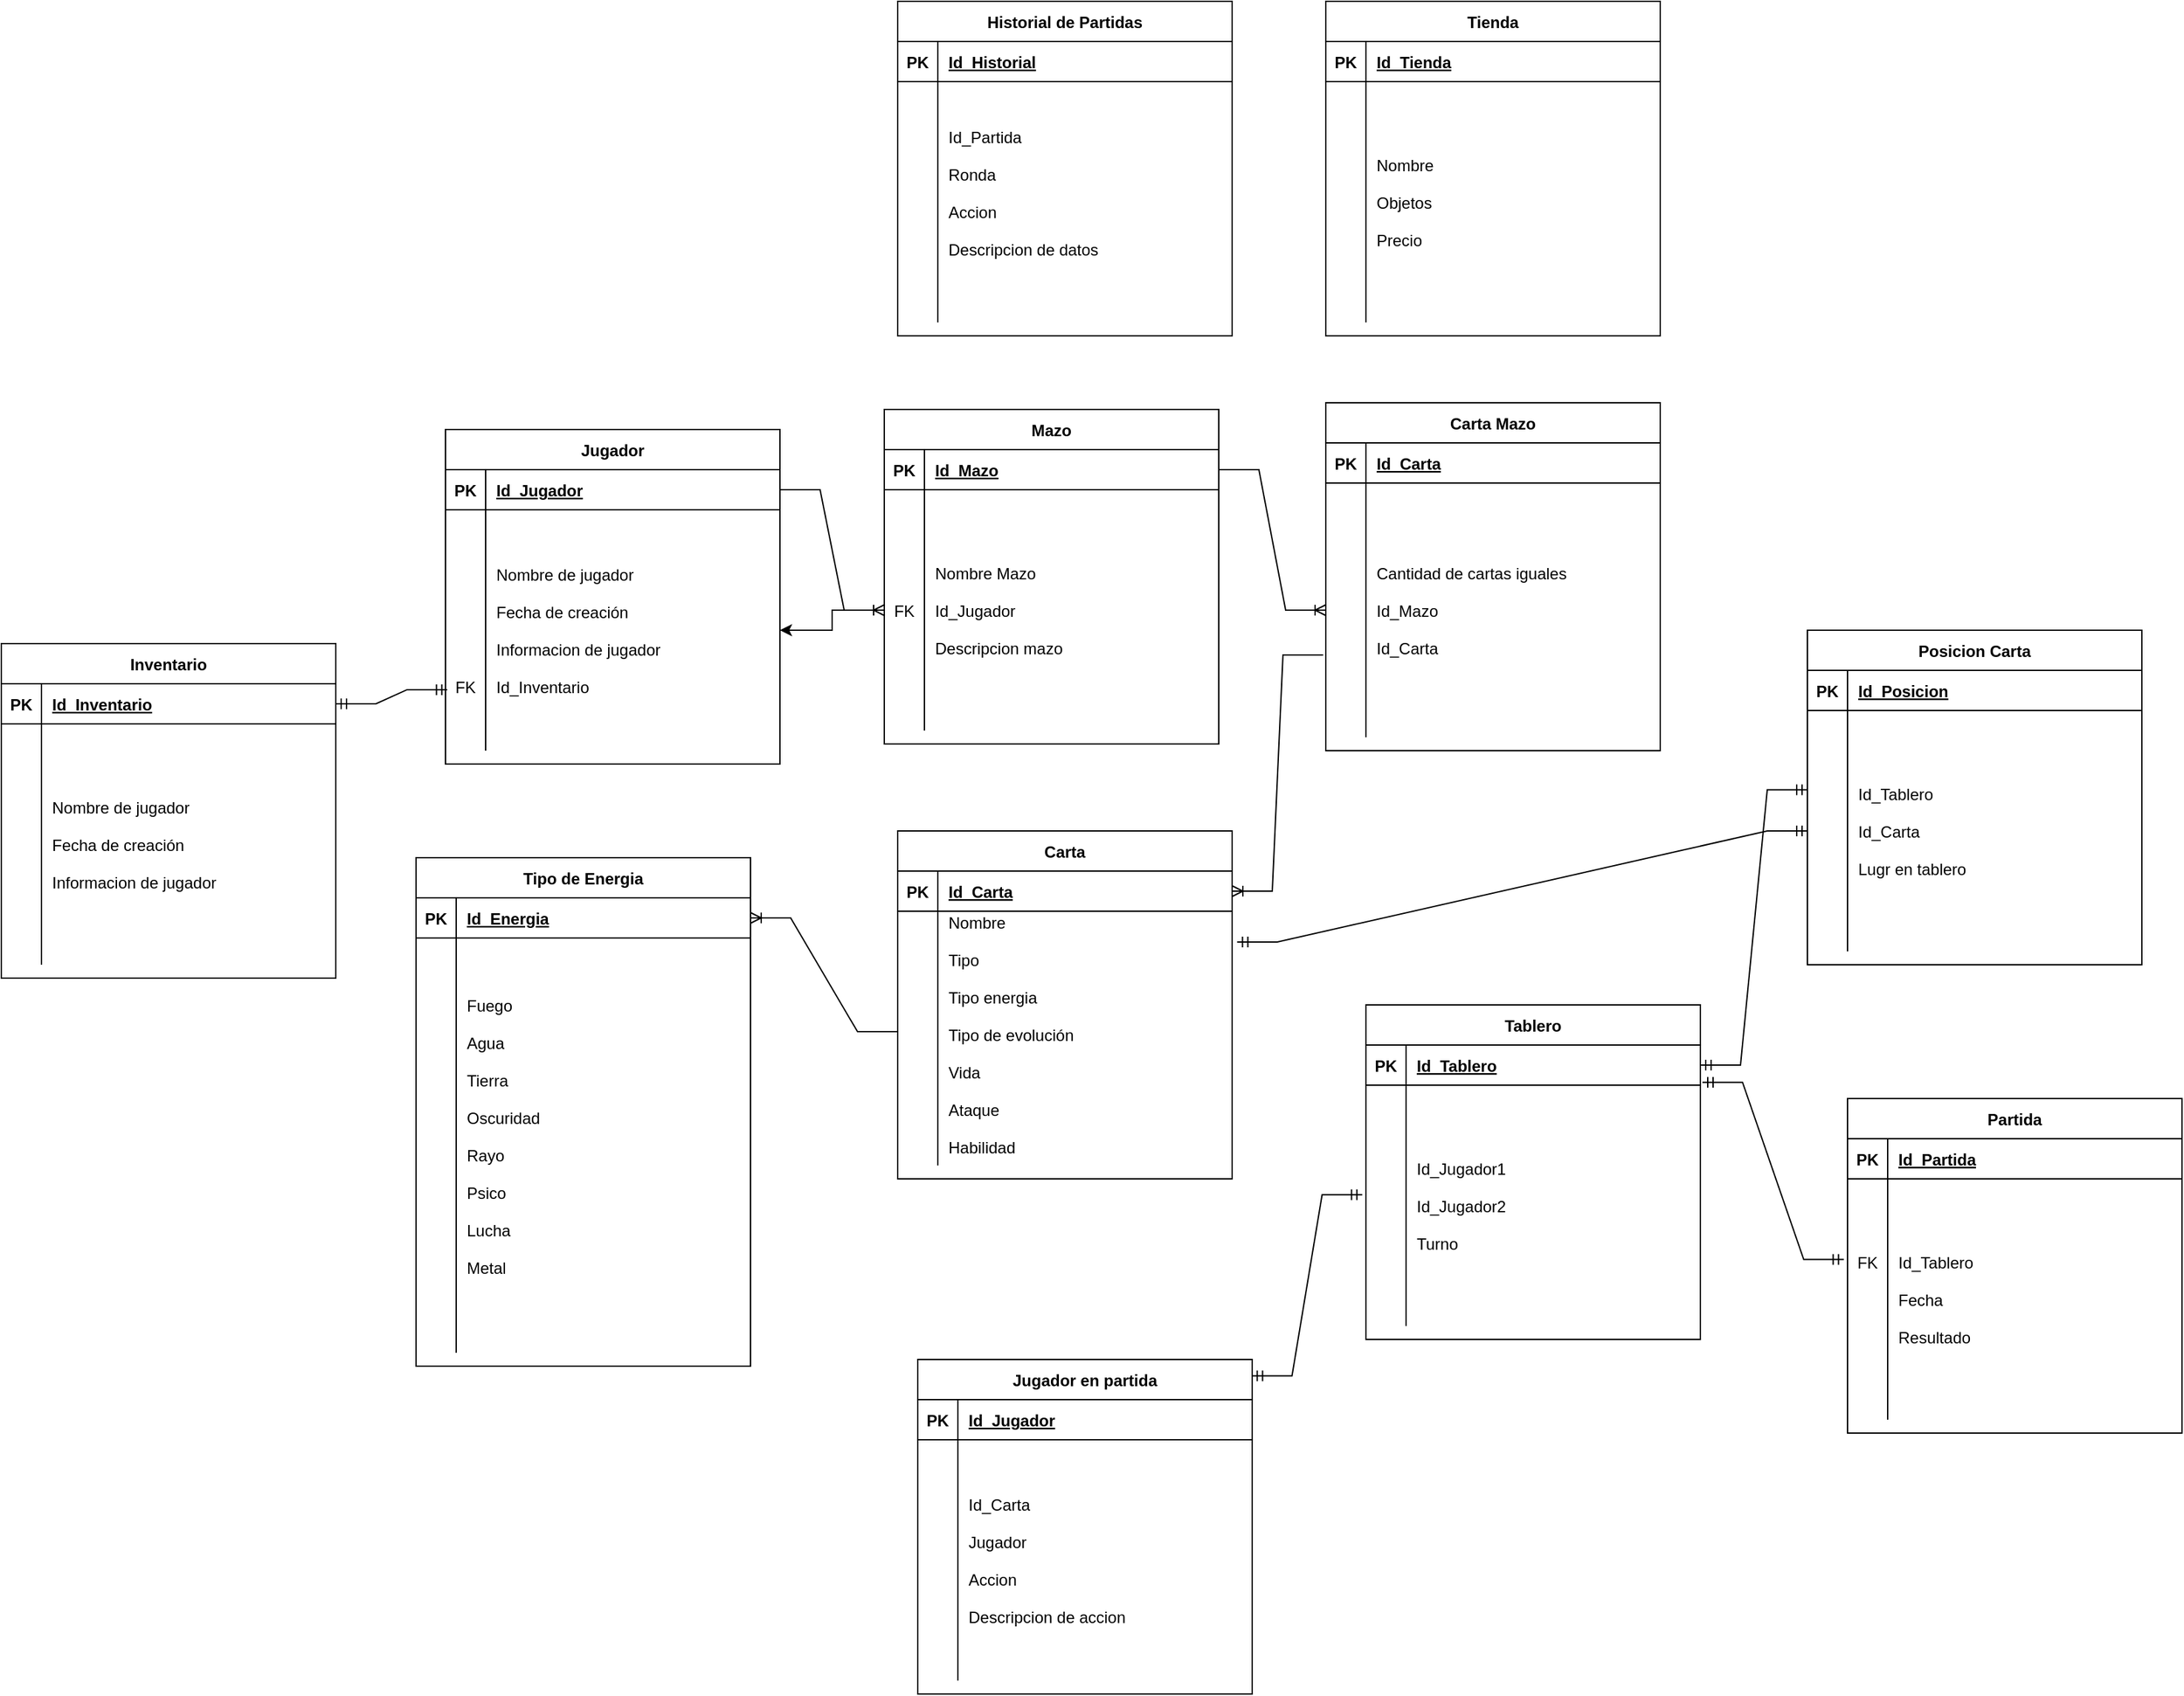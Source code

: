 <mxfile version="24.2.5" type="device">
  <diagram id="R2lEEEUBdFMjLlhIrx00" name="Page-1">
    <mxGraphModel dx="4409" dy="3536" grid="1" gridSize="10" guides="1" tooltips="1" connect="1" arrows="1" fold="1" page="1" pageScale="1" pageWidth="850" pageHeight="1100" math="0" shadow="0" extFonts="Permanent Marker^https://fonts.googleapis.com/css?family=Permanent+Marker">
      <root>
        <mxCell id="0" />
        <mxCell id="1" parent="0" />
        <mxCell id="C-vyLk0tnHw3VtMMgP7b-23" value="Carta" style="shape=table;startSize=30;container=1;collapsible=1;childLayout=tableLayout;fixedRows=1;rowLines=0;fontStyle=1;align=center;resizeLast=1;" parent="1" vertex="1">
          <mxGeometry x="-440" y="-10" width="250" height="260.0" as="geometry" />
        </mxCell>
        <mxCell id="C-vyLk0tnHw3VtMMgP7b-24" value="" style="shape=partialRectangle;collapsible=0;dropTarget=0;pointerEvents=0;fillColor=none;points=[[0,0.5],[1,0.5]];portConstraint=eastwest;top=0;left=0;right=0;bottom=1;" parent="C-vyLk0tnHw3VtMMgP7b-23" vertex="1">
          <mxGeometry y="30" width="250" height="30" as="geometry" />
        </mxCell>
        <mxCell id="C-vyLk0tnHw3VtMMgP7b-25" value="PK" style="shape=partialRectangle;overflow=hidden;connectable=0;fillColor=none;top=0;left=0;bottom=0;right=0;fontStyle=1;" parent="C-vyLk0tnHw3VtMMgP7b-24" vertex="1">
          <mxGeometry width="30" height="30" as="geometry">
            <mxRectangle width="30" height="30" as="alternateBounds" />
          </mxGeometry>
        </mxCell>
        <mxCell id="C-vyLk0tnHw3VtMMgP7b-26" value="Id_Carta" style="shape=partialRectangle;overflow=hidden;connectable=0;fillColor=none;top=0;left=0;bottom=0;right=0;align=left;spacingLeft=6;fontStyle=5;" parent="C-vyLk0tnHw3VtMMgP7b-24" vertex="1">
          <mxGeometry x="30" width="220" height="30" as="geometry">
            <mxRectangle width="220" height="30" as="alternateBounds" />
          </mxGeometry>
        </mxCell>
        <mxCell id="C-vyLk0tnHw3VtMMgP7b-27" value="" style="shape=partialRectangle;collapsible=0;dropTarget=0;pointerEvents=0;fillColor=none;points=[[0,0.5],[1,0.5]];portConstraint=eastwest;top=0;left=0;right=0;bottom=0;" parent="C-vyLk0tnHw3VtMMgP7b-23" vertex="1">
          <mxGeometry y="60" width="250" height="190" as="geometry" />
        </mxCell>
        <mxCell id="C-vyLk0tnHw3VtMMgP7b-28" value="" style="shape=partialRectangle;overflow=hidden;connectable=0;fillColor=none;top=0;left=0;bottom=0;right=0;" parent="C-vyLk0tnHw3VtMMgP7b-27" vertex="1">
          <mxGeometry width="30" height="190" as="geometry">
            <mxRectangle width="30" height="190" as="alternateBounds" />
          </mxGeometry>
        </mxCell>
        <mxCell id="C-vyLk0tnHw3VtMMgP7b-29" value="Nombre&#xa;&#xa;Tipo&#xa;&#xa;Tipo energia&#xa;&#xa;Tipo de evolución&#xa;&#xa;Vida&#xa;&#xa;Ataque&#xa;&#xa;Habilidad&#xa;" style="shape=partialRectangle;overflow=hidden;connectable=0;fillColor=none;top=0;left=0;bottom=0;right=0;align=left;spacingLeft=6;" parent="C-vyLk0tnHw3VtMMgP7b-27" vertex="1">
          <mxGeometry x="30" width="220" height="190" as="geometry">
            <mxRectangle width="220" height="190" as="alternateBounds" />
          </mxGeometry>
        </mxCell>
        <mxCell id="9z-t8cbsEby7GWOuTEE1-1" value="Mazo" style="shape=table;startSize=30;container=1;collapsible=1;childLayout=tableLayout;fixedRows=1;rowLines=0;fontStyle=1;align=center;resizeLast=1;" parent="1" vertex="1">
          <mxGeometry x="-450" y="-325" width="250" height="250" as="geometry" />
        </mxCell>
        <mxCell id="9z-t8cbsEby7GWOuTEE1-2" value="" style="shape=partialRectangle;collapsible=0;dropTarget=0;pointerEvents=0;fillColor=none;points=[[0,0.5],[1,0.5]];portConstraint=eastwest;top=0;left=0;right=0;bottom=1;" parent="9z-t8cbsEby7GWOuTEE1-1" vertex="1">
          <mxGeometry y="30" width="250" height="30" as="geometry" />
        </mxCell>
        <mxCell id="9z-t8cbsEby7GWOuTEE1-3" value="PK" style="shape=partialRectangle;overflow=hidden;connectable=0;fillColor=none;top=0;left=0;bottom=0;right=0;fontStyle=1;" parent="9z-t8cbsEby7GWOuTEE1-2" vertex="1">
          <mxGeometry width="30" height="30" as="geometry">
            <mxRectangle width="30" height="30" as="alternateBounds" />
          </mxGeometry>
        </mxCell>
        <mxCell id="9z-t8cbsEby7GWOuTEE1-4" value="Id_Mazo" style="shape=partialRectangle;overflow=hidden;connectable=0;fillColor=none;top=0;left=0;bottom=0;right=0;align=left;spacingLeft=6;fontStyle=5;" parent="9z-t8cbsEby7GWOuTEE1-2" vertex="1">
          <mxGeometry x="30" width="220" height="30" as="geometry">
            <mxRectangle width="220" height="30" as="alternateBounds" />
          </mxGeometry>
        </mxCell>
        <mxCell id="9z-t8cbsEby7GWOuTEE1-5" value="" style="shape=partialRectangle;collapsible=0;dropTarget=0;pointerEvents=0;fillColor=none;points=[[0,0.5],[1,0.5]];portConstraint=eastwest;top=0;left=0;right=0;bottom=0;" parent="9z-t8cbsEby7GWOuTEE1-1" vertex="1">
          <mxGeometry y="60" width="250" height="180" as="geometry" />
        </mxCell>
        <mxCell id="9z-t8cbsEby7GWOuTEE1-6" value="FK" style="shape=partialRectangle;overflow=hidden;connectable=0;fillColor=none;top=0;left=0;bottom=0;right=0;" parent="9z-t8cbsEby7GWOuTEE1-5" vertex="1">
          <mxGeometry width="30" height="180" as="geometry">
            <mxRectangle width="30" height="180" as="alternateBounds" />
          </mxGeometry>
        </mxCell>
        <mxCell id="9z-t8cbsEby7GWOuTEE1-7" value="Nombre Mazo&#xa;&#xa;Id_Jugador&#xa;&#xa;Descripcion mazo" style="shape=partialRectangle;overflow=hidden;connectable=0;fillColor=none;top=0;left=0;bottom=0;right=0;align=left;spacingLeft=6;" parent="9z-t8cbsEby7GWOuTEE1-5" vertex="1">
          <mxGeometry x="30" width="220" height="180" as="geometry">
            <mxRectangle width="220" height="180" as="alternateBounds" />
          </mxGeometry>
        </mxCell>
        <mxCell id="9z-t8cbsEby7GWOuTEE1-8" value="Jugador" style="shape=table;startSize=30;container=1;collapsible=1;childLayout=tableLayout;fixedRows=1;rowLines=0;fontStyle=1;align=center;resizeLast=1;" parent="1" vertex="1">
          <mxGeometry x="-778" y="-310" width="250" height="250" as="geometry" />
        </mxCell>
        <mxCell id="9z-t8cbsEby7GWOuTEE1-9" value="" style="shape=partialRectangle;collapsible=0;dropTarget=0;pointerEvents=0;fillColor=none;points=[[0,0.5],[1,0.5]];portConstraint=eastwest;top=0;left=0;right=0;bottom=1;" parent="9z-t8cbsEby7GWOuTEE1-8" vertex="1">
          <mxGeometry y="30" width="250" height="30" as="geometry" />
        </mxCell>
        <mxCell id="9z-t8cbsEby7GWOuTEE1-10" value="PK" style="shape=partialRectangle;overflow=hidden;connectable=0;fillColor=none;top=0;left=0;bottom=0;right=0;fontStyle=1;" parent="9z-t8cbsEby7GWOuTEE1-9" vertex="1">
          <mxGeometry width="30" height="30" as="geometry">
            <mxRectangle width="30" height="30" as="alternateBounds" />
          </mxGeometry>
        </mxCell>
        <mxCell id="9z-t8cbsEby7GWOuTEE1-11" value="Id_Jugador" style="shape=partialRectangle;overflow=hidden;connectable=0;fillColor=none;top=0;left=0;bottom=0;right=0;align=left;spacingLeft=6;fontStyle=5;" parent="9z-t8cbsEby7GWOuTEE1-9" vertex="1">
          <mxGeometry x="30" width="220" height="30" as="geometry">
            <mxRectangle width="220" height="30" as="alternateBounds" />
          </mxGeometry>
        </mxCell>
        <mxCell id="9z-t8cbsEby7GWOuTEE1-12" value="" style="shape=partialRectangle;collapsible=0;dropTarget=0;pointerEvents=0;fillColor=none;points=[[0,0.5],[1,0.5]];portConstraint=eastwest;top=0;left=0;right=0;bottom=0;" parent="9z-t8cbsEby7GWOuTEE1-8" vertex="1">
          <mxGeometry y="60" width="250" height="180" as="geometry" />
        </mxCell>
        <mxCell id="9z-t8cbsEby7GWOuTEE1-13" value="&#xa;&#xa;&#xa;&#xa;&#xa;&#xa;FK" style="shape=partialRectangle;overflow=hidden;connectable=0;fillColor=none;top=0;left=0;bottom=0;right=0;" parent="9z-t8cbsEby7GWOuTEE1-12" vertex="1">
          <mxGeometry width="30" height="180" as="geometry">
            <mxRectangle width="30" height="180" as="alternateBounds" />
          </mxGeometry>
        </mxCell>
        <mxCell id="9z-t8cbsEby7GWOuTEE1-14" value="Nombre de jugador&#xa;&#xa;Fecha de creación &#xa;&#xa;Informacion de jugador&#xa;&#xa;Id_Inventario" style="shape=partialRectangle;overflow=hidden;connectable=0;fillColor=none;top=0;left=0;bottom=0;right=0;align=left;spacingLeft=6;" parent="9z-t8cbsEby7GWOuTEE1-12" vertex="1">
          <mxGeometry x="30" width="220" height="180" as="geometry">
            <mxRectangle width="220" height="180" as="alternateBounds" />
          </mxGeometry>
        </mxCell>
        <mxCell id="9z-t8cbsEby7GWOuTEE1-15" value="Partida" style="shape=table;startSize=30;container=1;collapsible=1;childLayout=tableLayout;fixedRows=1;rowLines=0;fontStyle=1;align=center;resizeLast=1;" parent="1" vertex="1">
          <mxGeometry x="270" y="190" width="250" height="250" as="geometry" />
        </mxCell>
        <mxCell id="9z-t8cbsEby7GWOuTEE1-16" value="" style="shape=partialRectangle;collapsible=0;dropTarget=0;pointerEvents=0;fillColor=none;points=[[0,0.5],[1,0.5]];portConstraint=eastwest;top=0;left=0;right=0;bottom=1;" parent="9z-t8cbsEby7GWOuTEE1-15" vertex="1">
          <mxGeometry y="30" width="250" height="30" as="geometry" />
        </mxCell>
        <mxCell id="9z-t8cbsEby7GWOuTEE1-17" value="PK" style="shape=partialRectangle;overflow=hidden;connectable=0;fillColor=none;top=0;left=0;bottom=0;right=0;fontStyle=1;" parent="9z-t8cbsEby7GWOuTEE1-16" vertex="1">
          <mxGeometry width="30" height="30" as="geometry">
            <mxRectangle width="30" height="30" as="alternateBounds" />
          </mxGeometry>
        </mxCell>
        <mxCell id="9z-t8cbsEby7GWOuTEE1-18" value="Id_Partida" style="shape=partialRectangle;overflow=hidden;connectable=0;fillColor=none;top=0;left=0;bottom=0;right=0;align=left;spacingLeft=6;fontStyle=5;" parent="9z-t8cbsEby7GWOuTEE1-16" vertex="1">
          <mxGeometry x="30" width="220" height="30" as="geometry">
            <mxRectangle width="220" height="30" as="alternateBounds" />
          </mxGeometry>
        </mxCell>
        <mxCell id="9z-t8cbsEby7GWOuTEE1-19" value="" style="shape=partialRectangle;collapsible=0;dropTarget=0;pointerEvents=0;fillColor=none;points=[[0,0.5],[1,0.5]];portConstraint=eastwest;top=0;left=0;right=0;bottom=0;" parent="9z-t8cbsEby7GWOuTEE1-15" vertex="1">
          <mxGeometry y="60" width="250" height="180" as="geometry" />
        </mxCell>
        <mxCell id="9z-t8cbsEby7GWOuTEE1-20" value="FK&#xa;&#xa;&#xa;&#xa;" style="shape=partialRectangle;overflow=hidden;connectable=0;fillColor=none;top=0;left=0;bottom=0;right=0;" parent="9z-t8cbsEby7GWOuTEE1-19" vertex="1">
          <mxGeometry width="30" height="180" as="geometry">
            <mxRectangle width="30" height="180" as="alternateBounds" />
          </mxGeometry>
        </mxCell>
        <mxCell id="9z-t8cbsEby7GWOuTEE1-21" value="Id_Tablero&#xa;&#xa;Fecha&#xa;&#xa;Resultado" style="shape=partialRectangle;overflow=hidden;connectable=0;fillColor=none;top=0;left=0;bottom=0;right=0;align=left;spacingLeft=6;" parent="9z-t8cbsEby7GWOuTEE1-19" vertex="1">
          <mxGeometry x="30" width="220" height="180" as="geometry">
            <mxRectangle width="220" height="180" as="alternateBounds" />
          </mxGeometry>
        </mxCell>
        <mxCell id="9z-t8cbsEby7GWOuTEE1-22" value="Tipo de Energia" style="shape=table;startSize=30;container=1;collapsible=1;childLayout=tableLayout;fixedRows=1;rowLines=0;fontStyle=1;align=center;resizeLast=1;" parent="1" vertex="1">
          <mxGeometry x="-800" y="10" width="250" height="380" as="geometry" />
        </mxCell>
        <mxCell id="9z-t8cbsEby7GWOuTEE1-23" value="" style="shape=partialRectangle;collapsible=0;dropTarget=0;pointerEvents=0;fillColor=none;points=[[0,0.5],[1,0.5]];portConstraint=eastwest;top=0;left=0;right=0;bottom=1;" parent="9z-t8cbsEby7GWOuTEE1-22" vertex="1">
          <mxGeometry y="30" width="250" height="30" as="geometry" />
        </mxCell>
        <mxCell id="9z-t8cbsEby7GWOuTEE1-24" value="PK" style="shape=partialRectangle;overflow=hidden;connectable=0;fillColor=none;top=0;left=0;bottom=0;right=0;fontStyle=1;" parent="9z-t8cbsEby7GWOuTEE1-23" vertex="1">
          <mxGeometry width="30" height="30" as="geometry">
            <mxRectangle width="30" height="30" as="alternateBounds" />
          </mxGeometry>
        </mxCell>
        <mxCell id="9z-t8cbsEby7GWOuTEE1-25" value="Id_Energia" style="shape=partialRectangle;overflow=hidden;connectable=0;fillColor=none;top=0;left=0;bottom=0;right=0;align=left;spacingLeft=6;fontStyle=5;" parent="9z-t8cbsEby7GWOuTEE1-23" vertex="1">
          <mxGeometry x="30" width="220" height="30" as="geometry">
            <mxRectangle width="220" height="30" as="alternateBounds" />
          </mxGeometry>
        </mxCell>
        <mxCell id="9z-t8cbsEby7GWOuTEE1-26" value="" style="shape=partialRectangle;collapsible=0;dropTarget=0;pointerEvents=0;fillColor=none;points=[[0,0.5],[1,0.5]];portConstraint=eastwest;top=0;left=0;right=0;bottom=0;" parent="9z-t8cbsEby7GWOuTEE1-22" vertex="1">
          <mxGeometry y="60" width="250" height="310" as="geometry" />
        </mxCell>
        <mxCell id="9z-t8cbsEby7GWOuTEE1-27" value="" style="shape=partialRectangle;overflow=hidden;connectable=0;fillColor=none;top=0;left=0;bottom=0;right=0;" parent="9z-t8cbsEby7GWOuTEE1-26" vertex="1">
          <mxGeometry width="30" height="310" as="geometry">
            <mxRectangle width="30" height="310" as="alternateBounds" />
          </mxGeometry>
        </mxCell>
        <mxCell id="9z-t8cbsEby7GWOuTEE1-28" value="Fuego&#xa;&#xa;Agua &#xa;&#xa;Tierra &#xa;&#xa;Oscuridad&#xa;&#xa;Rayo&#xa;&#xa;Psico&#xa;&#xa;Lucha &#xa;&#xa;Metal&#xa;" style="shape=partialRectangle;overflow=hidden;connectable=0;fillColor=none;top=0;left=0;bottom=0;right=0;align=left;spacingLeft=6;" parent="9z-t8cbsEby7GWOuTEE1-26" vertex="1">
          <mxGeometry x="30" width="220" height="310" as="geometry">
            <mxRectangle width="220" height="310" as="alternateBounds" />
          </mxGeometry>
        </mxCell>
        <mxCell id="9z-t8cbsEby7GWOuTEE1-29" value="Historial de Partidas" style="shape=table;startSize=30;container=1;collapsible=1;childLayout=tableLayout;fixedRows=1;rowLines=0;fontStyle=1;align=center;resizeLast=1;" parent="1" vertex="1">
          <mxGeometry x="-440" y="-630" width="250" height="250" as="geometry" />
        </mxCell>
        <mxCell id="9z-t8cbsEby7GWOuTEE1-30" value="" style="shape=partialRectangle;collapsible=0;dropTarget=0;pointerEvents=0;fillColor=none;points=[[0,0.5],[1,0.5]];portConstraint=eastwest;top=0;left=0;right=0;bottom=1;" parent="9z-t8cbsEby7GWOuTEE1-29" vertex="1">
          <mxGeometry y="30" width="250" height="30" as="geometry" />
        </mxCell>
        <mxCell id="9z-t8cbsEby7GWOuTEE1-31" value="PK" style="shape=partialRectangle;overflow=hidden;connectable=0;fillColor=none;top=0;left=0;bottom=0;right=0;fontStyle=1;" parent="9z-t8cbsEby7GWOuTEE1-30" vertex="1">
          <mxGeometry width="30" height="30" as="geometry">
            <mxRectangle width="30" height="30" as="alternateBounds" />
          </mxGeometry>
        </mxCell>
        <mxCell id="9z-t8cbsEby7GWOuTEE1-32" value="Id_Historial" style="shape=partialRectangle;overflow=hidden;connectable=0;fillColor=none;top=0;left=0;bottom=0;right=0;align=left;spacingLeft=6;fontStyle=5;" parent="9z-t8cbsEby7GWOuTEE1-30" vertex="1">
          <mxGeometry x="30" width="220" height="30" as="geometry">
            <mxRectangle width="220" height="30" as="alternateBounds" />
          </mxGeometry>
        </mxCell>
        <mxCell id="9z-t8cbsEby7GWOuTEE1-33" value="" style="shape=partialRectangle;collapsible=0;dropTarget=0;pointerEvents=0;fillColor=none;points=[[0,0.5],[1,0.5]];portConstraint=eastwest;top=0;left=0;right=0;bottom=0;" parent="9z-t8cbsEby7GWOuTEE1-29" vertex="1">
          <mxGeometry y="60" width="250" height="180" as="geometry" />
        </mxCell>
        <mxCell id="9z-t8cbsEby7GWOuTEE1-34" value="" style="shape=partialRectangle;overflow=hidden;connectable=0;fillColor=none;top=0;left=0;bottom=0;right=0;" parent="9z-t8cbsEby7GWOuTEE1-33" vertex="1">
          <mxGeometry width="30" height="180" as="geometry">
            <mxRectangle width="30" height="180" as="alternateBounds" />
          </mxGeometry>
        </mxCell>
        <mxCell id="9z-t8cbsEby7GWOuTEE1-35" value="Id_Partida &#xa;&#xa;Ronda&#xa;&#xa;Accion&#xa;&#xa;Descripcion de datos&#xa;" style="shape=partialRectangle;overflow=hidden;connectable=0;fillColor=none;top=0;left=0;bottom=0;right=0;align=left;spacingLeft=6;" parent="9z-t8cbsEby7GWOuTEE1-33" vertex="1">
          <mxGeometry x="30" width="220" height="180" as="geometry">
            <mxRectangle width="220" height="180" as="alternateBounds" />
          </mxGeometry>
        </mxCell>
        <mxCell id="9z-t8cbsEby7GWOuTEE1-36" value="Inventario" style="shape=table;startSize=30;container=1;collapsible=1;childLayout=tableLayout;fixedRows=1;rowLines=0;fontStyle=1;align=center;resizeLast=1;" parent="1" vertex="1">
          <mxGeometry x="-1110" y="-150" width="250" height="250" as="geometry" />
        </mxCell>
        <mxCell id="9z-t8cbsEby7GWOuTEE1-37" value="" style="shape=partialRectangle;collapsible=0;dropTarget=0;pointerEvents=0;fillColor=none;points=[[0,0.5],[1,0.5]];portConstraint=eastwest;top=0;left=0;right=0;bottom=1;" parent="9z-t8cbsEby7GWOuTEE1-36" vertex="1">
          <mxGeometry y="30" width="250" height="30" as="geometry" />
        </mxCell>
        <mxCell id="9z-t8cbsEby7GWOuTEE1-38" value="PK" style="shape=partialRectangle;overflow=hidden;connectable=0;fillColor=none;top=0;left=0;bottom=0;right=0;fontStyle=1;" parent="9z-t8cbsEby7GWOuTEE1-37" vertex="1">
          <mxGeometry width="30" height="30" as="geometry">
            <mxRectangle width="30" height="30" as="alternateBounds" />
          </mxGeometry>
        </mxCell>
        <mxCell id="9z-t8cbsEby7GWOuTEE1-39" value="Id_Inventario" style="shape=partialRectangle;overflow=hidden;connectable=0;fillColor=none;top=0;left=0;bottom=0;right=0;align=left;spacingLeft=6;fontStyle=5;" parent="9z-t8cbsEby7GWOuTEE1-37" vertex="1">
          <mxGeometry x="30" width="220" height="30" as="geometry">
            <mxRectangle width="220" height="30" as="alternateBounds" />
          </mxGeometry>
        </mxCell>
        <mxCell id="9z-t8cbsEby7GWOuTEE1-40" value="" style="shape=partialRectangle;collapsible=0;dropTarget=0;pointerEvents=0;fillColor=none;points=[[0,0.5],[1,0.5]];portConstraint=eastwest;top=0;left=0;right=0;bottom=0;" parent="9z-t8cbsEby7GWOuTEE1-36" vertex="1">
          <mxGeometry y="60" width="250" height="180" as="geometry" />
        </mxCell>
        <mxCell id="9z-t8cbsEby7GWOuTEE1-41" value="&#xa;" style="shape=partialRectangle;overflow=hidden;connectable=0;fillColor=none;top=0;left=0;bottom=0;right=0;" parent="9z-t8cbsEby7GWOuTEE1-40" vertex="1">
          <mxGeometry width="30" height="180" as="geometry">
            <mxRectangle width="30" height="180" as="alternateBounds" />
          </mxGeometry>
        </mxCell>
        <mxCell id="9z-t8cbsEby7GWOuTEE1-42" value="Nombre de jugador&#xa;&#xa;Fecha de creación &#xa;&#xa;Informacion de jugador" style="shape=partialRectangle;overflow=hidden;connectable=0;fillColor=none;top=0;left=0;bottom=0;right=0;align=left;spacingLeft=6;" parent="9z-t8cbsEby7GWOuTEE1-40" vertex="1">
          <mxGeometry x="30" width="220" height="180" as="geometry">
            <mxRectangle width="220" height="180" as="alternateBounds" />
          </mxGeometry>
        </mxCell>
        <mxCell id="yy5M8kLQ0TULthQmu5pF-15" value="Carta Mazo" style="shape=table;startSize=30;container=1;collapsible=1;childLayout=tableLayout;fixedRows=1;rowLines=0;fontStyle=1;align=center;resizeLast=1;" parent="1" vertex="1">
          <mxGeometry x="-120" y="-330" width="250" height="260.0" as="geometry" />
        </mxCell>
        <mxCell id="yy5M8kLQ0TULthQmu5pF-16" value="" style="shape=partialRectangle;collapsible=0;dropTarget=0;pointerEvents=0;fillColor=none;points=[[0,0.5],[1,0.5]];portConstraint=eastwest;top=0;left=0;right=0;bottom=1;" parent="yy5M8kLQ0TULthQmu5pF-15" vertex="1">
          <mxGeometry y="30" width="250" height="30" as="geometry" />
        </mxCell>
        <mxCell id="yy5M8kLQ0TULthQmu5pF-17" value="PK" style="shape=partialRectangle;overflow=hidden;connectable=0;fillColor=none;top=0;left=0;bottom=0;right=0;fontStyle=1;" parent="yy5M8kLQ0TULthQmu5pF-16" vertex="1">
          <mxGeometry width="30" height="30" as="geometry">
            <mxRectangle width="30" height="30" as="alternateBounds" />
          </mxGeometry>
        </mxCell>
        <mxCell id="yy5M8kLQ0TULthQmu5pF-18" value="Id_Carta" style="shape=partialRectangle;overflow=hidden;connectable=0;fillColor=none;top=0;left=0;bottom=0;right=0;align=left;spacingLeft=6;fontStyle=5;" parent="yy5M8kLQ0TULthQmu5pF-16" vertex="1">
          <mxGeometry x="30" width="220" height="30" as="geometry">
            <mxRectangle width="220" height="30" as="alternateBounds" />
          </mxGeometry>
        </mxCell>
        <mxCell id="yy5M8kLQ0TULthQmu5pF-19" value="" style="shape=partialRectangle;collapsible=0;dropTarget=0;pointerEvents=0;fillColor=none;points=[[0,0.5],[1,0.5]];portConstraint=eastwest;top=0;left=0;right=0;bottom=0;" parent="yy5M8kLQ0TULthQmu5pF-15" vertex="1">
          <mxGeometry y="60" width="250" height="190" as="geometry" />
        </mxCell>
        <mxCell id="yy5M8kLQ0TULthQmu5pF-20" value="" style="shape=partialRectangle;overflow=hidden;connectable=0;fillColor=none;top=0;left=0;bottom=0;right=0;" parent="yy5M8kLQ0TULthQmu5pF-19" vertex="1">
          <mxGeometry width="30" height="190" as="geometry">
            <mxRectangle width="30" height="190" as="alternateBounds" />
          </mxGeometry>
        </mxCell>
        <mxCell id="yy5M8kLQ0TULthQmu5pF-21" value="Cantidad de cartas iguales&#xa;&#xa;Id_Mazo&#xa;&#xa;Id_Carta" style="shape=partialRectangle;overflow=hidden;connectable=0;fillColor=none;top=0;left=0;bottom=0;right=0;align=left;spacingLeft=6;" parent="yy5M8kLQ0TULthQmu5pF-19" vertex="1">
          <mxGeometry x="30" width="220" height="190" as="geometry">
            <mxRectangle width="220" height="190" as="alternateBounds" />
          </mxGeometry>
        </mxCell>
        <mxCell id="yy5M8kLQ0TULthQmu5pF-22" value="Tablero" style="shape=table;startSize=30;container=1;collapsible=1;childLayout=tableLayout;fixedRows=1;rowLines=0;fontStyle=1;align=center;resizeLast=1;" parent="1" vertex="1">
          <mxGeometry x="-90" y="120" width="250" height="250" as="geometry" />
        </mxCell>
        <mxCell id="yy5M8kLQ0TULthQmu5pF-23" value="" style="shape=partialRectangle;collapsible=0;dropTarget=0;pointerEvents=0;fillColor=none;points=[[0,0.5],[1,0.5]];portConstraint=eastwest;top=0;left=0;right=0;bottom=1;" parent="yy5M8kLQ0TULthQmu5pF-22" vertex="1">
          <mxGeometry y="30" width="250" height="30" as="geometry" />
        </mxCell>
        <mxCell id="yy5M8kLQ0TULthQmu5pF-24" value="PK" style="shape=partialRectangle;overflow=hidden;connectable=0;fillColor=none;top=0;left=0;bottom=0;right=0;fontStyle=1;" parent="yy5M8kLQ0TULthQmu5pF-23" vertex="1">
          <mxGeometry width="30" height="30" as="geometry">
            <mxRectangle width="30" height="30" as="alternateBounds" />
          </mxGeometry>
        </mxCell>
        <mxCell id="yy5M8kLQ0TULthQmu5pF-25" value="Id_Tablero" style="shape=partialRectangle;overflow=hidden;connectable=0;fillColor=none;top=0;left=0;bottom=0;right=0;align=left;spacingLeft=6;fontStyle=5;" parent="yy5M8kLQ0TULthQmu5pF-23" vertex="1">
          <mxGeometry x="30" width="220" height="30" as="geometry">
            <mxRectangle width="220" height="30" as="alternateBounds" />
          </mxGeometry>
        </mxCell>
        <mxCell id="yy5M8kLQ0TULthQmu5pF-26" value="" style="shape=partialRectangle;collapsible=0;dropTarget=0;pointerEvents=0;fillColor=none;points=[[0,0.5],[1,0.5]];portConstraint=eastwest;top=0;left=0;right=0;bottom=0;" parent="yy5M8kLQ0TULthQmu5pF-22" vertex="1">
          <mxGeometry y="60" width="250" height="180" as="geometry" />
        </mxCell>
        <mxCell id="yy5M8kLQ0TULthQmu5pF-27" value="&#xa;" style="shape=partialRectangle;overflow=hidden;connectable=0;fillColor=none;top=0;left=0;bottom=0;right=0;" parent="yy5M8kLQ0TULthQmu5pF-26" vertex="1">
          <mxGeometry width="30" height="180" as="geometry">
            <mxRectangle width="30" height="180" as="alternateBounds" />
          </mxGeometry>
        </mxCell>
        <mxCell id="yy5M8kLQ0TULthQmu5pF-28" value="Id_Jugador1&#xa;&#xa;Id_Jugador2&#xa;&#xa;Turno" style="shape=partialRectangle;overflow=hidden;connectable=0;fillColor=none;top=0;left=0;bottom=0;right=0;align=left;spacingLeft=6;" parent="yy5M8kLQ0TULthQmu5pF-26" vertex="1">
          <mxGeometry x="30" width="220" height="180" as="geometry">
            <mxRectangle width="220" height="180" as="alternateBounds" />
          </mxGeometry>
        </mxCell>
        <mxCell id="yy5M8kLQ0TULthQmu5pF-29" value="Posicion Carta" style="shape=table;startSize=30;container=1;collapsible=1;childLayout=tableLayout;fixedRows=1;rowLines=0;fontStyle=1;align=center;resizeLast=1;" parent="1" vertex="1">
          <mxGeometry x="240" y="-160" width="250" height="250" as="geometry" />
        </mxCell>
        <mxCell id="yy5M8kLQ0TULthQmu5pF-30" value="" style="shape=partialRectangle;collapsible=0;dropTarget=0;pointerEvents=0;fillColor=none;points=[[0,0.5],[1,0.5]];portConstraint=eastwest;top=0;left=0;right=0;bottom=1;" parent="yy5M8kLQ0TULthQmu5pF-29" vertex="1">
          <mxGeometry y="30" width="250" height="30" as="geometry" />
        </mxCell>
        <mxCell id="yy5M8kLQ0TULthQmu5pF-31" value="PK" style="shape=partialRectangle;overflow=hidden;connectable=0;fillColor=none;top=0;left=0;bottom=0;right=0;fontStyle=1;" parent="yy5M8kLQ0TULthQmu5pF-30" vertex="1">
          <mxGeometry width="30" height="30" as="geometry">
            <mxRectangle width="30" height="30" as="alternateBounds" />
          </mxGeometry>
        </mxCell>
        <mxCell id="yy5M8kLQ0TULthQmu5pF-32" value="Id_Posicion" style="shape=partialRectangle;overflow=hidden;connectable=0;fillColor=none;top=0;left=0;bottom=0;right=0;align=left;spacingLeft=6;fontStyle=5;" parent="yy5M8kLQ0TULthQmu5pF-30" vertex="1">
          <mxGeometry x="30" width="220" height="30" as="geometry">
            <mxRectangle width="220" height="30" as="alternateBounds" />
          </mxGeometry>
        </mxCell>
        <mxCell id="yy5M8kLQ0TULthQmu5pF-33" value="" style="shape=partialRectangle;collapsible=0;dropTarget=0;pointerEvents=0;fillColor=none;points=[[0,0.5],[1,0.5]];portConstraint=eastwest;top=0;left=0;right=0;bottom=0;" parent="yy5M8kLQ0TULthQmu5pF-29" vertex="1">
          <mxGeometry y="60" width="250" height="180" as="geometry" />
        </mxCell>
        <mxCell id="yy5M8kLQ0TULthQmu5pF-34" value="&#xa;" style="shape=partialRectangle;overflow=hidden;connectable=0;fillColor=none;top=0;left=0;bottom=0;right=0;" parent="yy5M8kLQ0TULthQmu5pF-33" vertex="1">
          <mxGeometry width="30" height="180" as="geometry">
            <mxRectangle width="30" height="180" as="alternateBounds" />
          </mxGeometry>
        </mxCell>
        <mxCell id="yy5M8kLQ0TULthQmu5pF-35" value="Id_Tablero&#xa;&#xa;Id_Carta&#xa;&#xa;Lugr en tablero" style="shape=partialRectangle;overflow=hidden;connectable=0;fillColor=none;top=0;left=0;bottom=0;right=0;align=left;spacingLeft=6;" parent="yy5M8kLQ0TULthQmu5pF-33" vertex="1">
          <mxGeometry x="30" width="220" height="180" as="geometry">
            <mxRectangle width="220" height="180" as="alternateBounds" />
          </mxGeometry>
        </mxCell>
        <mxCell id="yy5M8kLQ0TULthQmu5pF-36" value="Tienda" style="shape=table;startSize=30;container=1;collapsible=1;childLayout=tableLayout;fixedRows=1;rowLines=0;fontStyle=1;align=center;resizeLast=1;" parent="1" vertex="1">
          <mxGeometry x="-120" y="-630" width="250" height="250" as="geometry" />
        </mxCell>
        <mxCell id="yy5M8kLQ0TULthQmu5pF-37" value="" style="shape=partialRectangle;collapsible=0;dropTarget=0;pointerEvents=0;fillColor=none;points=[[0,0.5],[1,0.5]];portConstraint=eastwest;top=0;left=0;right=0;bottom=1;" parent="yy5M8kLQ0TULthQmu5pF-36" vertex="1">
          <mxGeometry y="30" width="250" height="30" as="geometry" />
        </mxCell>
        <mxCell id="yy5M8kLQ0TULthQmu5pF-38" value="PK" style="shape=partialRectangle;overflow=hidden;connectable=0;fillColor=none;top=0;left=0;bottom=0;right=0;fontStyle=1;" parent="yy5M8kLQ0TULthQmu5pF-37" vertex="1">
          <mxGeometry width="30" height="30" as="geometry">
            <mxRectangle width="30" height="30" as="alternateBounds" />
          </mxGeometry>
        </mxCell>
        <mxCell id="yy5M8kLQ0TULthQmu5pF-39" value="Id_Tienda" style="shape=partialRectangle;overflow=hidden;connectable=0;fillColor=none;top=0;left=0;bottom=0;right=0;align=left;spacingLeft=6;fontStyle=5;" parent="yy5M8kLQ0TULthQmu5pF-37" vertex="1">
          <mxGeometry x="30" width="220" height="30" as="geometry">
            <mxRectangle width="220" height="30" as="alternateBounds" />
          </mxGeometry>
        </mxCell>
        <mxCell id="yy5M8kLQ0TULthQmu5pF-40" value="" style="shape=partialRectangle;collapsible=0;dropTarget=0;pointerEvents=0;fillColor=none;points=[[0,0.5],[1,0.5]];portConstraint=eastwest;top=0;left=0;right=0;bottom=0;" parent="yy5M8kLQ0TULthQmu5pF-36" vertex="1">
          <mxGeometry y="60" width="250" height="180" as="geometry" />
        </mxCell>
        <mxCell id="yy5M8kLQ0TULthQmu5pF-41" value="" style="shape=partialRectangle;overflow=hidden;connectable=0;fillColor=none;top=0;left=0;bottom=0;right=0;" parent="yy5M8kLQ0TULthQmu5pF-40" vertex="1">
          <mxGeometry width="30" height="180" as="geometry">
            <mxRectangle width="30" height="180" as="alternateBounds" />
          </mxGeometry>
        </mxCell>
        <mxCell id="yy5M8kLQ0TULthQmu5pF-42" value="Nombre&#xa;&#xa;Objetos&#xa;&#xa;Precio" style="shape=partialRectangle;overflow=hidden;connectable=0;fillColor=none;top=0;left=0;bottom=0;right=0;align=left;spacingLeft=6;" parent="yy5M8kLQ0TULthQmu5pF-40" vertex="1">
          <mxGeometry x="30" width="220" height="180" as="geometry">
            <mxRectangle width="220" height="180" as="alternateBounds" />
          </mxGeometry>
        </mxCell>
        <mxCell id="yy5M8kLQ0TULthQmu5pF-43" value="" style="edgeStyle=entityRelationEdgeStyle;fontSize=12;html=1;endArrow=ERoneToMany;rounded=0;exitX=1;exitY=0.5;exitDx=0;exitDy=0;entryX=0;entryY=0.5;entryDx=0;entryDy=0;" parent="1" source="9z-t8cbsEby7GWOuTEE1-9" target="9z-t8cbsEby7GWOuTEE1-5" edge="1">
          <mxGeometry width="100" height="100" relative="1" as="geometry">
            <mxPoint x="-430" as="sourcePoint" />
            <mxPoint x="-330" y="-100" as="targetPoint" />
          </mxGeometry>
        </mxCell>
        <mxCell id="yy5M8kLQ0TULthQmu5pF-44" value="" style="edgeStyle=entityRelationEdgeStyle;fontSize=12;html=1;endArrow=ERoneToMany;rounded=0;exitX=-0.008;exitY=0.676;exitDx=0;exitDy=0;exitPerimeter=0;entryX=1;entryY=0.5;entryDx=0;entryDy=0;" parent="1" source="yy5M8kLQ0TULthQmu5pF-19" target="C-vyLk0tnHw3VtMMgP7b-24" edge="1">
          <mxGeometry width="100" height="100" relative="1" as="geometry">
            <mxPoint x="-190" y="-30" as="sourcePoint" />
            <mxPoint x="-90" y="-130" as="targetPoint" />
          </mxGeometry>
        </mxCell>
        <mxCell id="yy5M8kLQ0TULthQmu5pF-45" value="" style="edgeStyle=entityRelationEdgeStyle;fontSize=12;html=1;endArrow=ERoneToMany;rounded=0;exitX=1;exitY=0.5;exitDx=0;exitDy=0;" parent="1" source="9z-t8cbsEby7GWOuTEE1-2" target="yy5M8kLQ0TULthQmu5pF-19" edge="1">
          <mxGeometry width="100" height="100" relative="1" as="geometry">
            <mxPoint x="-150" y="-160" as="sourcePoint" />
            <mxPoint x="-50" y="-260" as="targetPoint" />
          </mxGeometry>
        </mxCell>
        <mxCell id="yy5M8kLQ0TULthQmu5pF-46" value="" style="edgeStyle=entityRelationEdgeStyle;fontSize=12;html=1;endArrow=ERmandOne;startArrow=ERmandOne;rounded=0;exitX=0.999;exitY=0.049;exitDx=0;exitDy=0;entryX=-0.011;entryY=0.455;entryDx=0;entryDy=0;entryPerimeter=0;exitPerimeter=0;" parent="1" source="yy5M8kLQ0TULthQmu5pF-52" target="yy5M8kLQ0TULthQmu5pF-26" edge="1">
          <mxGeometry width="100" height="100" relative="1" as="geometry">
            <mxPoint x="-170" y="360" as="sourcePoint" />
            <mxPoint x="-70" y="260" as="targetPoint" />
          </mxGeometry>
        </mxCell>
        <mxCell id="yy5M8kLQ0TULthQmu5pF-48" value="" style="edgeStyle=entityRelationEdgeStyle;fontSize=12;html=1;endArrow=ERmandOne;startArrow=ERmandOne;rounded=0;exitX=1;exitY=0.5;exitDx=0;exitDy=0;entryX=0;entryY=0.329;entryDx=0;entryDy=0;entryPerimeter=0;" parent="1" source="yy5M8kLQ0TULthQmu5pF-23" target="yy5M8kLQ0TULthQmu5pF-33" edge="1">
          <mxGeometry width="100" height="100" relative="1" as="geometry">
            <mxPoint x="150" y="70" as="sourcePoint" />
            <mxPoint x="250" y="-30" as="targetPoint" />
          </mxGeometry>
        </mxCell>
        <mxCell id="yy5M8kLQ0TULthQmu5pF-49" value="" style="edgeStyle=entityRelationEdgeStyle;fontSize=12;html=1;endArrow=ERmandOne;startArrow=ERmandOne;rounded=0;exitX=1.015;exitY=0.121;exitDx=0;exitDy=0;exitPerimeter=0;" parent="1" source="C-vyLk0tnHw3VtMMgP7b-27" target="yy5M8kLQ0TULthQmu5pF-33" edge="1">
          <mxGeometry width="100" height="100" relative="1" as="geometry">
            <mxPoint x="-170" y="100" as="sourcePoint" />
            <mxPoint x="-70" as="targetPoint" />
            <Array as="points">
              <mxPoint x="-40" y="-20" />
            </Array>
          </mxGeometry>
        </mxCell>
        <mxCell id="yy5M8kLQ0TULthQmu5pF-50" value="" style="edgeStyle=entityRelationEdgeStyle;fontSize=12;html=1;endArrow=ERmandOne;startArrow=ERmandOne;rounded=0;exitX=1;exitY=0.5;exitDx=0;exitDy=0;entryX=0.005;entryY=0.747;entryDx=0;entryDy=0;entryPerimeter=0;" parent="1" source="9z-t8cbsEby7GWOuTEE1-37" target="9z-t8cbsEby7GWOuTEE1-12" edge="1">
          <mxGeometry width="100" height="100" relative="1" as="geometry">
            <mxPoint x="-920" y="-160" as="sourcePoint" />
            <mxPoint x="-820" y="-260" as="targetPoint" />
          </mxGeometry>
        </mxCell>
        <mxCell id="yy5M8kLQ0TULthQmu5pF-51" value="" style="edgeStyle=entityRelationEdgeStyle;fontSize=12;html=1;endArrow=ERmandOne;startArrow=ERmandOne;rounded=0;exitX=1.006;exitY=0.928;exitDx=0;exitDy=0;exitPerimeter=0;entryX=-0.011;entryY=0.335;entryDx=0;entryDy=0;entryPerimeter=0;" parent="1" source="yy5M8kLQ0TULthQmu5pF-23" target="9z-t8cbsEby7GWOuTEE1-19" edge="1">
          <mxGeometry width="100" height="100" relative="1" as="geometry">
            <mxPoint x="120" y="500" as="sourcePoint" />
            <mxPoint x="220" y="400" as="targetPoint" />
          </mxGeometry>
        </mxCell>
        <mxCell id="yy5M8kLQ0TULthQmu5pF-52" value="Jugador en partida" style="shape=table;startSize=30;container=1;collapsible=1;childLayout=tableLayout;fixedRows=1;rowLines=0;fontStyle=1;align=center;resizeLast=1;" parent="1" vertex="1">
          <mxGeometry x="-425" y="385" width="250" height="250" as="geometry" />
        </mxCell>
        <mxCell id="yy5M8kLQ0TULthQmu5pF-53" value="" style="shape=partialRectangle;collapsible=0;dropTarget=0;pointerEvents=0;fillColor=none;points=[[0,0.5],[1,0.5]];portConstraint=eastwest;top=0;left=0;right=0;bottom=1;" parent="yy5M8kLQ0TULthQmu5pF-52" vertex="1">
          <mxGeometry y="30" width="250" height="30" as="geometry" />
        </mxCell>
        <mxCell id="yy5M8kLQ0TULthQmu5pF-54" value="PK" style="shape=partialRectangle;overflow=hidden;connectable=0;fillColor=none;top=0;left=0;bottom=0;right=0;fontStyle=1;" parent="yy5M8kLQ0TULthQmu5pF-53" vertex="1">
          <mxGeometry width="30" height="30" as="geometry">
            <mxRectangle width="30" height="30" as="alternateBounds" />
          </mxGeometry>
        </mxCell>
        <mxCell id="yy5M8kLQ0TULthQmu5pF-55" value="Id_Jugador" style="shape=partialRectangle;overflow=hidden;connectable=0;fillColor=none;top=0;left=0;bottom=0;right=0;align=left;spacingLeft=6;fontStyle=5;" parent="yy5M8kLQ0TULthQmu5pF-53" vertex="1">
          <mxGeometry x="30" width="220" height="30" as="geometry">
            <mxRectangle width="220" height="30" as="alternateBounds" />
          </mxGeometry>
        </mxCell>
        <mxCell id="yy5M8kLQ0TULthQmu5pF-56" value="" style="shape=partialRectangle;collapsible=0;dropTarget=0;pointerEvents=0;fillColor=none;points=[[0,0.5],[1,0.5]];portConstraint=eastwest;top=0;left=0;right=0;bottom=0;" parent="yy5M8kLQ0TULthQmu5pF-52" vertex="1">
          <mxGeometry y="60" width="250" height="180" as="geometry" />
        </mxCell>
        <mxCell id="yy5M8kLQ0TULthQmu5pF-57" value="" style="shape=partialRectangle;overflow=hidden;connectable=0;fillColor=none;top=0;left=0;bottom=0;right=0;" parent="yy5M8kLQ0TULthQmu5pF-56" vertex="1">
          <mxGeometry width="30" height="180" as="geometry">
            <mxRectangle width="30" height="180" as="alternateBounds" />
          </mxGeometry>
        </mxCell>
        <mxCell id="yy5M8kLQ0TULthQmu5pF-58" value="Id_Carta&#xa;&#xa;Jugador&#xa;&#xa;Accion&#xa;&#xa;Descripcion de accion" style="shape=partialRectangle;overflow=hidden;connectable=0;fillColor=none;top=0;left=0;bottom=0;right=0;align=left;spacingLeft=6;" parent="yy5M8kLQ0TULthQmu5pF-56" vertex="1">
          <mxGeometry x="30" width="220" height="180" as="geometry">
            <mxRectangle width="220" height="180" as="alternateBounds" />
          </mxGeometry>
        </mxCell>
        <mxCell id="yy5M8kLQ0TULthQmu5pF-59" value="" style="edgeStyle=entityRelationEdgeStyle;fontSize=12;html=1;endArrow=ERoneToMany;rounded=0;exitX=0;exitY=0.474;exitDx=0;exitDy=0;exitPerimeter=0;entryX=1;entryY=0.5;entryDx=0;entryDy=0;" parent="1" source="C-vyLk0tnHw3VtMMgP7b-27" target="9z-t8cbsEby7GWOuTEE1-23" edge="1">
          <mxGeometry width="100" height="100" relative="1" as="geometry">
            <mxPoint x="-490" y="220" as="sourcePoint" />
            <mxPoint x="-390" y="120" as="targetPoint" />
          </mxGeometry>
        </mxCell>
        <mxCell id="vRf8JzXkcqvqdLItdw4R-1" style="edgeStyle=orthogonalEdgeStyle;rounded=0;orthogonalLoop=1;jettySize=auto;html=1;" edge="1" parent="1" source="9z-t8cbsEby7GWOuTEE1-5" target="9z-t8cbsEby7GWOuTEE1-12">
          <mxGeometry relative="1" as="geometry" />
        </mxCell>
      </root>
    </mxGraphModel>
  </diagram>
</mxfile>

